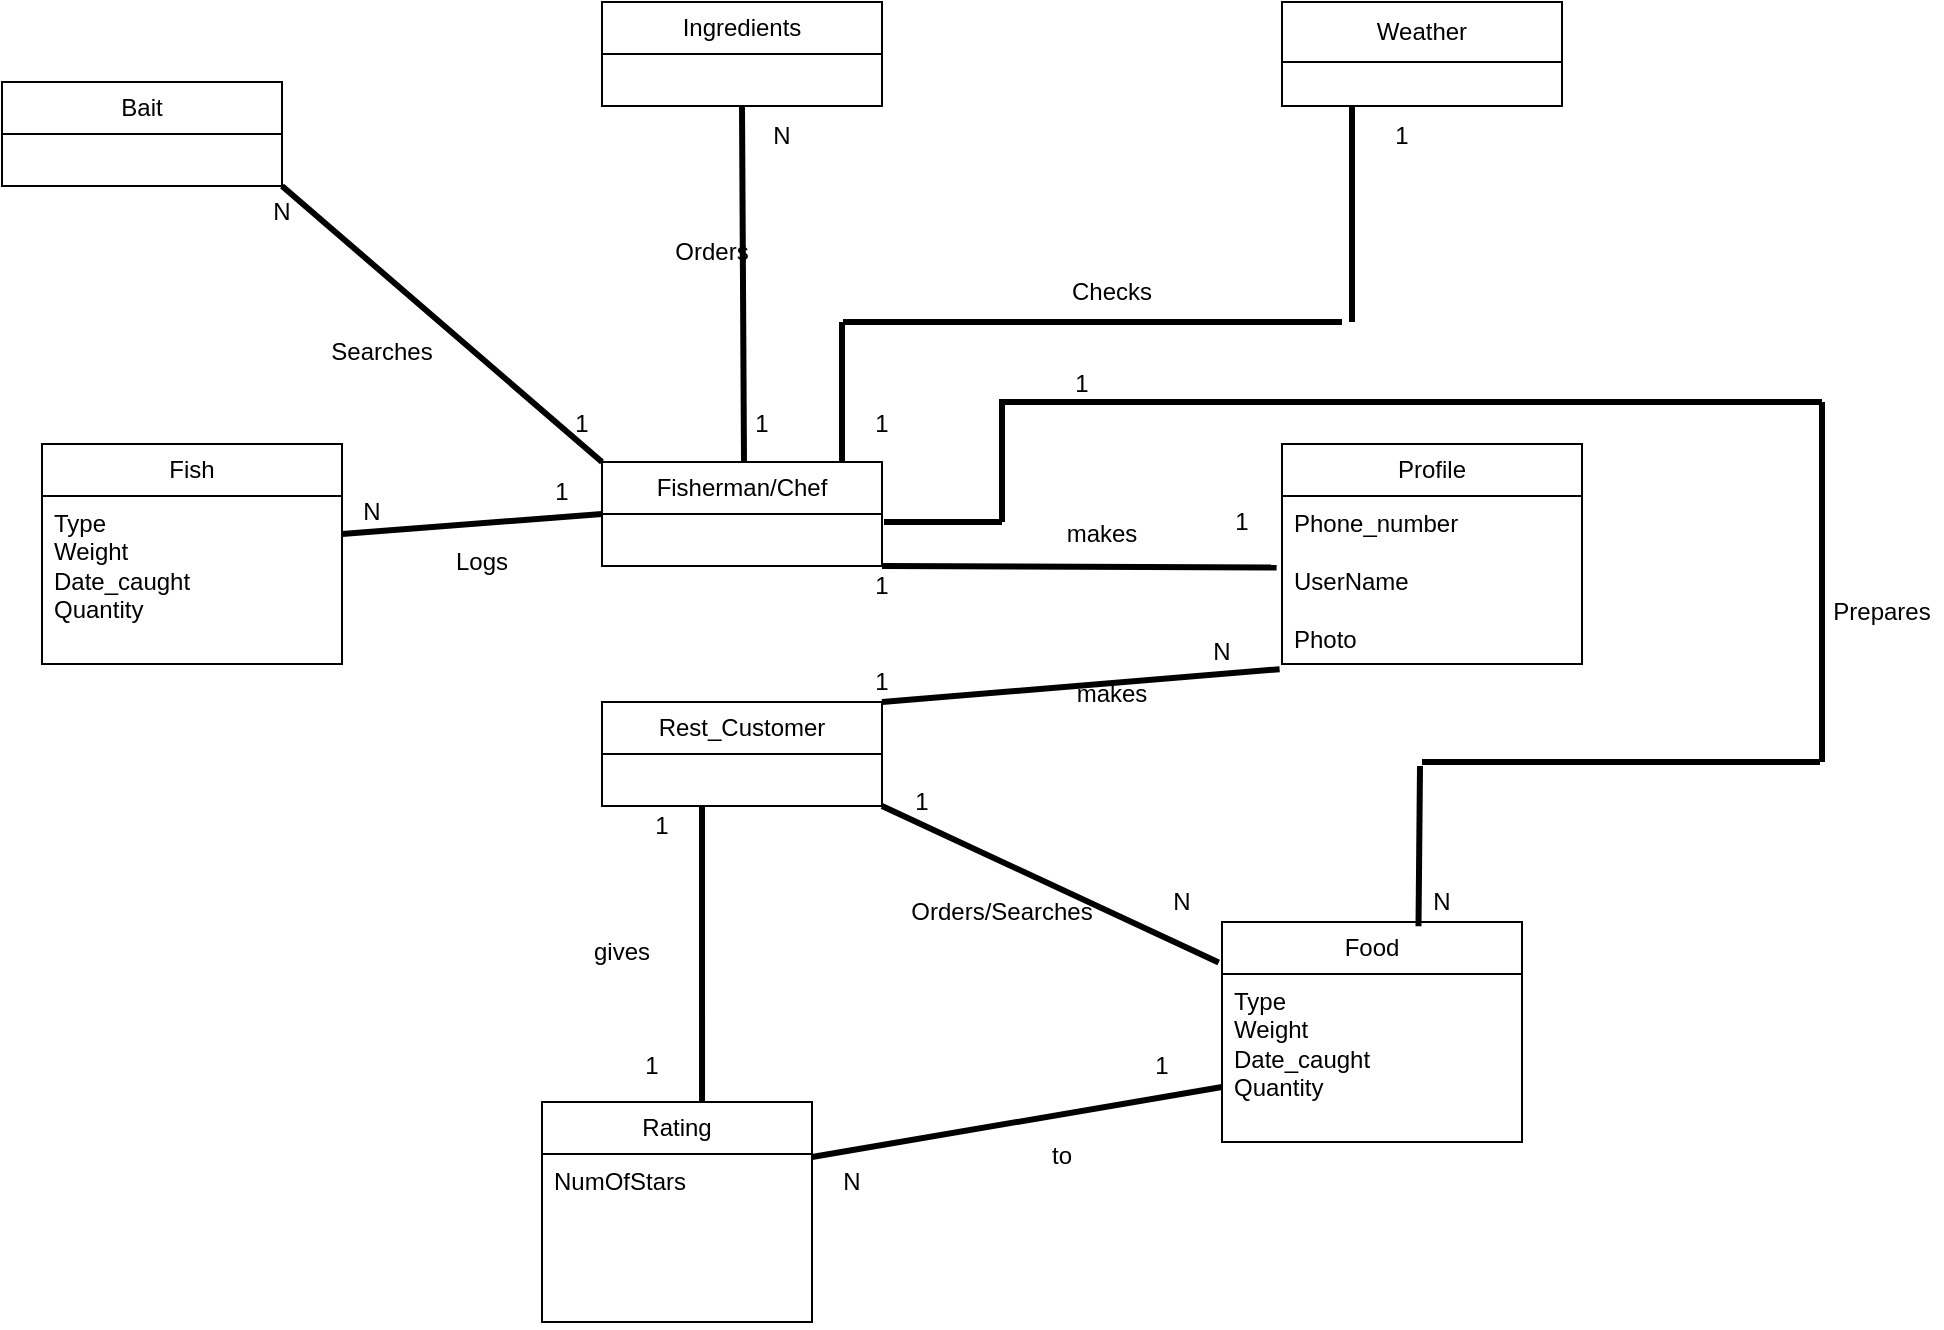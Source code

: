 <mxfile version="26.2.2">
  <diagram name="Page-1" id="0783ab3e-0a74-02c8-0abd-f7b4e66b4bec">
    <mxGraphModel dx="1044" dy="569" grid="1" gridSize="10" guides="1" tooltips="1" connect="1" arrows="1" fold="1" page="1" pageScale="1" pageWidth="850" pageHeight="1100" background="none" math="0" shadow="0">
      <root>
        <mxCell id="0" />
        <mxCell id="1" parent="0" />
        <mxCell id="9kzETTMTDvsTJWJQEYAj-15" value="Fisherman/Chef" style="swimlane;fontStyle=0;childLayout=stackLayout;horizontal=1;startSize=26;fillColor=none;horizontalStack=0;resizeParent=1;resizeParentMax=0;resizeLast=0;collapsible=1;marginBottom=0;whiteSpace=wrap;html=1;" vertex="1" parent="1">
          <mxGeometry x="350" y="480" width="140" height="52" as="geometry">
            <mxRectangle x="350" y="460" width="100" height="30" as="alternateBounds" />
          </mxGeometry>
        </mxCell>
        <mxCell id="9kzETTMTDvsTJWJQEYAj-19" value="Profile" style="swimlane;fontStyle=0;childLayout=stackLayout;horizontal=1;startSize=26;fillColor=none;horizontalStack=0;resizeParent=1;resizeParentMax=0;resizeLast=0;collapsible=1;marginBottom=0;whiteSpace=wrap;html=1;" vertex="1" parent="1">
          <mxGeometry x="690" y="471" width="150" height="110" as="geometry">
            <mxRectangle x="580" y="461" width="70" height="30" as="alternateBounds" />
          </mxGeometry>
        </mxCell>
        <mxCell id="9kzETTMTDvsTJWJQEYAj-21" value="&lt;div&gt;Phone_number&lt;/div&gt;&lt;div&gt;&lt;br&gt;&lt;/div&gt;&lt;div&gt;UserName&lt;/div&gt;&lt;div&gt;&lt;br&gt;&lt;/div&gt;&lt;div&gt;Photo&lt;/div&gt;" style="text;strokeColor=none;fillColor=none;align=left;verticalAlign=top;spacingLeft=4;spacingRight=4;overflow=hidden;rotatable=0;points=[[0,0.5],[1,0.5]];portConstraint=eastwest;whiteSpace=wrap;html=1;" vertex="1" parent="9kzETTMTDvsTJWJQEYAj-19">
          <mxGeometry y="26" width="150" height="84" as="geometry" />
        </mxCell>
        <mxCell id="9kzETTMTDvsTJWJQEYAj-25" value="" style="endArrow=none;startArrow=none;endFill=0;startFill=0;endSize=8;html=1;verticalAlign=bottom;labelBackgroundColor=none;strokeWidth=3;rounded=0;entryX=-0.018;entryY=0.425;entryDx=0;entryDy=0;entryPerimeter=0;exitX=1;exitY=1;exitDx=0;exitDy=0;" edge="1" parent="1" source="9kzETTMTDvsTJWJQEYAj-15" target="9kzETTMTDvsTJWJQEYAj-21">
          <mxGeometry width="160" relative="1" as="geometry">
            <mxPoint x="490" y="510" as="sourcePoint" />
            <mxPoint x="580" y="511.68" as="targetPoint" />
          </mxGeometry>
        </mxCell>
        <mxCell id="9kzETTMTDvsTJWJQEYAj-26" value="1" style="text;html=1;align=center;verticalAlign=middle;whiteSpace=wrap;rounded=0;" vertex="1" parent="1">
          <mxGeometry x="650" y="500" width="40" height="20" as="geometry" />
        </mxCell>
        <mxCell id="9kzETTMTDvsTJWJQEYAj-27" value="1" style="text;html=1;align=center;verticalAlign=middle;whiteSpace=wrap;rounded=0;" vertex="1" parent="1">
          <mxGeometry x="470" y="532" width="40" height="20" as="geometry" />
        </mxCell>
        <mxCell id="9kzETTMTDvsTJWJQEYAj-28" value="makes" style="text;html=1;align=center;verticalAlign=middle;whiteSpace=wrap;rounded=0;" vertex="1" parent="1">
          <mxGeometry x="570" y="501" width="60" height="30" as="geometry" />
        </mxCell>
        <mxCell id="9kzETTMTDvsTJWJQEYAj-29" value="Rest_Customer" style="swimlane;fontStyle=0;childLayout=stackLayout;horizontal=1;startSize=26;fillColor=none;horizontalStack=0;resizeParent=1;resizeParentMax=0;resizeLast=0;collapsible=1;marginBottom=0;whiteSpace=wrap;html=1;" vertex="1" parent="1">
          <mxGeometry x="350" y="600" width="140" height="52" as="geometry">
            <mxRectangle x="350" y="460" width="100" height="30" as="alternateBounds" />
          </mxGeometry>
        </mxCell>
        <mxCell id="9kzETTMTDvsTJWJQEYAj-30" value="" style="endArrow=none;startArrow=none;endFill=0;startFill=0;endSize=8;html=1;verticalAlign=bottom;labelBackgroundColor=none;strokeWidth=3;rounded=0;entryX=-0.008;entryY=1.031;entryDx=0;entryDy=0;entryPerimeter=0;exitX=1;exitY=0;exitDx=0;exitDy=0;" edge="1" parent="1" source="9kzETTMTDvsTJWJQEYAj-29" target="9kzETTMTDvsTJWJQEYAj-21">
          <mxGeometry width="160" relative="1" as="geometry">
            <mxPoint x="490" y="625.16" as="sourcePoint" />
            <mxPoint x="580" y="626.84" as="targetPoint" />
          </mxGeometry>
        </mxCell>
        <mxCell id="9kzETTMTDvsTJWJQEYAj-32" value="makes" style="text;html=1;align=center;verticalAlign=middle;whiteSpace=wrap;rounded=0;" vertex="1" parent="1">
          <mxGeometry x="580" y="581" width="50" height="29" as="geometry" />
        </mxCell>
        <mxCell id="9kzETTMTDvsTJWJQEYAj-33" value="1" style="text;html=1;align=center;verticalAlign=middle;whiteSpace=wrap;rounded=0;" vertex="1" parent="1">
          <mxGeometry x="470" y="580" width="40" height="20" as="geometry" />
        </mxCell>
        <mxCell id="9kzETTMTDvsTJWJQEYAj-34" value="N" style="text;html=1;align=center;verticalAlign=middle;whiteSpace=wrap;rounded=0;" vertex="1" parent="1">
          <mxGeometry x="630" y="560" width="60" height="30" as="geometry" />
        </mxCell>
        <mxCell id="9kzETTMTDvsTJWJQEYAj-35" value="" style="endArrow=none;startArrow=none;endFill=0;startFill=0;endSize=8;html=1;verticalAlign=bottom;labelBackgroundColor=none;strokeWidth=3;rounded=0;" edge="1" parent="1">
          <mxGeometry width="160" relative="1" as="geometry">
            <mxPoint x="470" y="480" as="sourcePoint" />
            <mxPoint x="470" y="410" as="targetPoint" />
          </mxGeometry>
        </mxCell>
        <mxCell id="9kzETTMTDvsTJWJQEYAj-36" value="" style="endArrow=none;startArrow=none;endFill=0;startFill=0;endSize=8;html=1;verticalAlign=bottom;labelBackgroundColor=none;strokeWidth=3;rounded=0;entryX=0;entryY=0.5;entryDx=0;entryDy=0;" edge="1" parent="1" target="9kzETTMTDvsTJWJQEYAj-15">
          <mxGeometry width="160" relative="1" as="geometry">
            <mxPoint x="220" y="516" as="sourcePoint" />
            <mxPoint x="299" y="420" as="targetPoint" />
            <Array as="points" />
          </mxGeometry>
        </mxCell>
        <mxCell id="9kzETTMTDvsTJWJQEYAj-37" value="Checks" style="text;html=1;align=center;verticalAlign=middle;whiteSpace=wrap;rounded=0;" vertex="1" parent="1">
          <mxGeometry x="575" y="380" width="60" height="30" as="geometry" />
        </mxCell>
        <mxCell id="9kzETTMTDvsTJWJQEYAj-38" value="Logs" style="text;html=1;align=center;verticalAlign=middle;whiteSpace=wrap;rounded=0;" vertex="1" parent="1">
          <mxGeometry x="270" y="520" width="40" height="20" as="geometry" />
        </mxCell>
        <mxCell id="9kzETTMTDvsTJWJQEYAj-41" value="1" style="text;html=1;align=center;verticalAlign=middle;whiteSpace=wrap;rounded=0;" vertex="1" parent="1">
          <mxGeometry x="300" y="480" width="60" height="30" as="geometry" />
        </mxCell>
        <mxCell id="9kzETTMTDvsTJWJQEYAj-42" value="N" style="text;html=1;align=center;verticalAlign=middle;whiteSpace=wrap;rounded=0;" vertex="1" parent="1">
          <mxGeometry x="220" y="490" width="30" height="30" as="geometry" />
        </mxCell>
        <mxCell id="9kzETTMTDvsTJWJQEYAj-43" value="Bait" style="swimlane;fontStyle=0;childLayout=stackLayout;horizontal=1;startSize=26;fillColor=none;horizontalStack=0;resizeParent=1;resizeParentMax=0;resizeLast=0;collapsible=1;marginBottom=0;whiteSpace=wrap;html=1;" vertex="1" parent="1">
          <mxGeometry x="50" y="290" width="140" height="52" as="geometry">
            <mxRectangle x="350" y="460" width="100" height="30" as="alternateBounds" />
          </mxGeometry>
        </mxCell>
        <mxCell id="9kzETTMTDvsTJWJQEYAj-45" value="" style="endArrow=none;startArrow=none;endFill=0;startFill=0;endSize=8;html=1;verticalAlign=bottom;labelBackgroundColor=none;strokeWidth=3;rounded=0;entryX=1;entryY=1;entryDx=0;entryDy=0;exitX=0;exitY=0;exitDx=0;exitDy=0;" edge="1" parent="1" source="9kzETTMTDvsTJWJQEYAj-15" target="9kzETTMTDvsTJWJQEYAj-43">
          <mxGeometry width="160" relative="1" as="geometry">
            <mxPoint x="410" y="480" as="sourcePoint" />
            <mxPoint x="489" y="384" as="targetPoint" />
          </mxGeometry>
        </mxCell>
        <mxCell id="9kzETTMTDvsTJWJQEYAj-46" value="1" style="text;html=1;align=center;verticalAlign=middle;whiteSpace=wrap;rounded=0;" vertex="1" parent="1">
          <mxGeometry x="320" y="451" width="40" height="20" as="geometry" />
        </mxCell>
        <mxCell id="9kzETTMTDvsTJWJQEYAj-48" value="N" style="text;html=1;align=center;verticalAlign=middle;whiteSpace=wrap;rounded=0;" vertex="1" parent="1">
          <mxGeometry x="170" y="350" width="40" height="10" as="geometry" />
        </mxCell>
        <mxCell id="9kzETTMTDvsTJWJQEYAj-49" value="Searches" style="text;html=1;align=center;verticalAlign=middle;whiteSpace=wrap;rounded=0;" vertex="1" parent="1">
          <mxGeometry x="210" y="410" width="60" height="30" as="geometry" />
        </mxCell>
        <mxCell id="9kzETTMTDvsTJWJQEYAj-50" value="Ingredients" style="swimlane;fontStyle=0;childLayout=stackLayout;horizontal=1;startSize=26;fillColor=none;horizontalStack=0;resizeParent=1;resizeParentMax=0;resizeLast=0;collapsible=1;marginBottom=0;whiteSpace=wrap;html=1;" vertex="1" parent="1">
          <mxGeometry x="350" y="250" width="140" height="52" as="geometry">
            <mxRectangle x="350" y="460" width="100" height="30" as="alternateBounds" />
          </mxGeometry>
        </mxCell>
        <mxCell id="9kzETTMTDvsTJWJQEYAj-52" value="" style="endArrow=none;startArrow=none;endFill=0;startFill=0;endSize=8;html=1;verticalAlign=bottom;labelBackgroundColor=none;strokeWidth=3;rounded=0;entryX=-0.008;entryY=1.031;entryDx=0;entryDy=0;entryPerimeter=0;exitX=-0.011;exitY=0.184;exitDx=0;exitDy=0;exitPerimeter=0;" edge="1" parent="1" source="9kzETTMTDvsTJWJQEYAj-69">
          <mxGeometry width="160" relative="1" as="geometry">
            <mxPoint x="640" y="730" as="sourcePoint" />
            <mxPoint x="490" y="652" as="targetPoint" />
          </mxGeometry>
        </mxCell>
        <mxCell id="9kzETTMTDvsTJWJQEYAj-53" value="N" style="text;html=1;align=center;verticalAlign=middle;whiteSpace=wrap;rounded=0;" vertex="1" parent="1">
          <mxGeometry x="620" y="690" width="40" height="20" as="geometry" />
        </mxCell>
        <mxCell id="9kzETTMTDvsTJWJQEYAj-55" value="1" style="text;html=1;align=center;verticalAlign=middle;whiteSpace=wrap;rounded=0;" vertex="1" parent="1">
          <mxGeometry x="490" y="640" width="40" height="20" as="geometry" />
        </mxCell>
        <mxCell id="9kzETTMTDvsTJWJQEYAj-56" value="Orders/Searches" style="text;html=1;align=center;verticalAlign=middle;whiteSpace=wrap;rounded=0;" vertex="1" parent="1">
          <mxGeometry x="520" y="690" width="60" height="30" as="geometry" />
        </mxCell>
        <mxCell id="9kzETTMTDvsTJWJQEYAj-58" value="" style="endArrow=none;startArrow=none;endFill=0;startFill=0;endSize=8;html=1;verticalAlign=bottom;labelBackgroundColor=none;strokeWidth=3;rounded=0;exitX=1;exitY=0.25;exitDx=0;exitDy=0;entryX=0;entryY=0.75;entryDx=0;entryDy=0;" edge="1" parent="1" source="9kzETTMTDvsTJWJQEYAj-95" target="9kzETTMTDvsTJWJQEYAj-69">
          <mxGeometry width="160" relative="1" as="geometry">
            <mxPoint x="460" y="792" as="sourcePoint" />
            <mxPoint x="670" y="778" as="targetPoint" />
          </mxGeometry>
        </mxCell>
        <mxCell id="9kzETTMTDvsTJWJQEYAj-59" value="to" style="text;html=1;align=center;verticalAlign=middle;whiteSpace=wrap;rounded=0;" vertex="1" parent="1">
          <mxGeometry x="550" y="812" width="60" height="30" as="geometry" />
        </mxCell>
        <mxCell id="9kzETTMTDvsTJWJQEYAj-60" value="" style="endArrow=none;startArrow=none;endFill=0;startFill=0;endSize=8;html=1;verticalAlign=bottom;labelBackgroundColor=none;strokeWidth=3;rounded=0;entryX=-0.008;entryY=1.031;entryDx=0;entryDy=0;entryPerimeter=0;exitX=0.643;exitY=0;exitDx=0;exitDy=0;exitPerimeter=0;" edge="1" parent="1">
          <mxGeometry width="160" relative="1" as="geometry">
            <mxPoint x="400.02" y="800" as="sourcePoint" />
            <mxPoint x="400" y="652" as="targetPoint" />
          </mxGeometry>
        </mxCell>
        <mxCell id="9kzETTMTDvsTJWJQEYAj-61" value="gives" style="text;html=1;align=center;verticalAlign=middle;whiteSpace=wrap;rounded=0;" vertex="1" parent="1">
          <mxGeometry x="330" y="710" width="60" height="30" as="geometry" />
        </mxCell>
        <mxCell id="9kzETTMTDvsTJWJQEYAj-63" value="1" style="text;html=1;align=center;verticalAlign=middle;whiteSpace=wrap;rounded=0;" vertex="1" parent="1">
          <mxGeometry x="360" y="652" width="40" height="20" as="geometry" />
        </mxCell>
        <mxCell id="9kzETTMTDvsTJWJQEYAj-64" value="1" style="text;html=1;align=center;verticalAlign=middle;whiteSpace=wrap;rounded=0;" vertex="1" parent="1">
          <mxGeometry x="355" y="772" width="40" height="20" as="geometry" />
        </mxCell>
        <mxCell id="9kzETTMTDvsTJWJQEYAj-65" value="1" style="text;html=1;align=center;verticalAlign=middle;whiteSpace=wrap;rounded=0;" vertex="1" parent="1">
          <mxGeometry x="610" y="772" width="40" height="20" as="geometry" />
        </mxCell>
        <mxCell id="9kzETTMTDvsTJWJQEYAj-67" value="Fish" style="swimlane;fontStyle=0;childLayout=stackLayout;horizontal=1;startSize=26;fillColor=none;horizontalStack=0;resizeParent=1;resizeParentMax=0;resizeLast=0;collapsible=1;marginBottom=0;whiteSpace=wrap;html=1;" vertex="1" parent="1">
          <mxGeometry x="70" y="471" width="150" height="110" as="geometry">
            <mxRectangle x="580" y="461" width="70" height="30" as="alternateBounds" />
          </mxGeometry>
        </mxCell>
        <mxCell id="9kzETTMTDvsTJWJQEYAj-68" value="&lt;div&gt;Type&lt;/div&gt;&lt;div&gt;Weight&lt;/div&gt;&lt;div&gt;Date_caught&lt;/div&gt;&lt;div&gt;Quantity&lt;/div&gt;" style="text;strokeColor=none;fillColor=none;align=left;verticalAlign=top;spacingLeft=4;spacingRight=4;overflow=hidden;rotatable=0;points=[[0,0.5],[1,0.5]];portConstraint=eastwest;whiteSpace=wrap;html=1;" vertex="1" parent="9kzETTMTDvsTJWJQEYAj-67">
          <mxGeometry y="26" width="150" height="84" as="geometry" />
        </mxCell>
        <mxCell id="9kzETTMTDvsTJWJQEYAj-69" value="&lt;div&gt;Food&lt;/div&gt;" style="swimlane;fontStyle=0;childLayout=stackLayout;horizontal=1;startSize=26;fillColor=none;horizontalStack=0;resizeParent=1;resizeParentMax=0;resizeLast=0;collapsible=1;marginBottom=0;whiteSpace=wrap;html=1;" vertex="1" parent="1">
          <mxGeometry x="660" y="710" width="150" height="110" as="geometry">
            <mxRectangle x="580" y="461" width="70" height="30" as="alternateBounds" />
          </mxGeometry>
        </mxCell>
        <mxCell id="9kzETTMTDvsTJWJQEYAj-70" value="&lt;div&gt;Type&lt;/div&gt;&lt;div&gt;Weight&lt;/div&gt;&lt;div&gt;Date_caught&lt;/div&gt;&lt;div&gt;Quantity&lt;/div&gt;" style="text;strokeColor=none;fillColor=none;align=left;verticalAlign=top;spacingLeft=4;spacingRight=4;overflow=hidden;rotatable=0;points=[[0,0.5],[1,0.5]];portConstraint=eastwest;whiteSpace=wrap;html=1;" vertex="1" parent="9kzETTMTDvsTJWJQEYAj-69">
          <mxGeometry y="26" width="150" height="84" as="geometry" />
        </mxCell>
        <mxCell id="9kzETTMTDvsTJWJQEYAj-73" value="N" style="text;html=1;align=center;verticalAlign=middle;whiteSpace=wrap;rounded=0;" vertex="1" parent="1">
          <mxGeometry x="455" y="830" width="40" height="20" as="geometry" />
        </mxCell>
        <mxCell id="9kzETTMTDvsTJWJQEYAj-76" value="" style="endArrow=none;startArrow=none;endFill=0;startFill=0;endSize=8;html=1;verticalAlign=bottom;labelBackgroundColor=none;strokeWidth=3;rounded=0;" edge="1" parent="1">
          <mxGeometry width="160" relative="1" as="geometry">
            <mxPoint x="550" y="480" as="sourcePoint" />
            <mxPoint x="960" y="450" as="targetPoint" />
            <Array as="points">
              <mxPoint x="550" y="450" />
            </Array>
          </mxGeometry>
        </mxCell>
        <mxCell id="9kzETTMTDvsTJWJQEYAj-77" value="" style="endArrow=none;startArrow=none;endFill=0;startFill=0;endSize=8;html=1;verticalAlign=bottom;labelBackgroundColor=none;strokeWidth=3;rounded=0;" edge="1" parent="1">
          <mxGeometry width="160" relative="1" as="geometry">
            <mxPoint x="960" y="630" as="sourcePoint" />
            <mxPoint x="960" y="450" as="targetPoint" />
            <Array as="points" />
          </mxGeometry>
        </mxCell>
        <mxCell id="9kzETTMTDvsTJWJQEYAj-78" value="Prepares" style="text;html=1;align=center;verticalAlign=middle;whiteSpace=wrap;rounded=0;" vertex="1" parent="1">
          <mxGeometry x="960" y="540" width="60" height="30" as="geometry" />
        </mxCell>
        <mxCell id="9kzETTMTDvsTJWJQEYAj-79" value="1" style="text;html=1;align=center;verticalAlign=middle;whiteSpace=wrap;rounded=0;" vertex="1" parent="1">
          <mxGeometry x="570" y="431" width="40" height="20" as="geometry" />
        </mxCell>
        <mxCell id="9kzETTMTDvsTJWJQEYAj-81" value="N " style="text;html=1;align=center;verticalAlign=middle;whiteSpace=wrap;rounded=0;" vertex="1" parent="1">
          <mxGeometry x="750" y="690" width="40" height="20" as="geometry" />
        </mxCell>
        <mxCell id="9kzETTMTDvsTJWJQEYAj-82" value="" style="endArrow=none;startArrow=none;endFill=0;startFill=0;endSize=8;html=1;verticalAlign=bottom;labelBackgroundColor=none;strokeWidth=3;rounded=0;entryX=-0.008;entryY=1.031;entryDx=0;entryDy=0;entryPerimeter=0;" edge="1" parent="1">
          <mxGeometry width="160" relative="1" as="geometry">
            <mxPoint x="760" y="630" as="sourcePoint" />
            <mxPoint x="959" y="630" as="targetPoint" />
          </mxGeometry>
        </mxCell>
        <mxCell id="9kzETTMTDvsTJWJQEYAj-83" value="" style="endArrow=none;startArrow=none;endFill=0;startFill=0;endSize=8;html=1;verticalAlign=bottom;labelBackgroundColor=none;strokeWidth=3;rounded=0;entryX=-0.008;entryY=1.031;entryDx=0;entryDy=0;entryPerimeter=0;exitX=0.655;exitY=0.019;exitDx=0;exitDy=0;exitPerimeter=0;" edge="1" parent="1" source="9kzETTMTDvsTJWJQEYAj-69">
          <mxGeometry width="160" relative="1" as="geometry">
            <mxPoint x="680" y="728" as="sourcePoint" />
            <mxPoint x="759" y="632" as="targetPoint" />
          </mxGeometry>
        </mxCell>
        <mxCell id="9kzETTMTDvsTJWJQEYAj-84" value="" style="endArrow=none;startArrow=none;endFill=0;startFill=0;endSize=8;html=1;verticalAlign=bottom;labelBackgroundColor=none;strokeWidth=3;rounded=0;entryX=0.5;entryY=1;entryDx=0;entryDy=0;" edge="1" parent="1" target="9kzETTMTDvsTJWJQEYAj-50">
          <mxGeometry width="160" relative="1" as="geometry">
            <mxPoint x="421" y="480" as="sourcePoint" />
            <mxPoint x="420" y="310" as="targetPoint" />
          </mxGeometry>
        </mxCell>
        <mxCell id="9kzETTMTDvsTJWJQEYAj-85" value="1" style="text;html=1;align=center;verticalAlign=middle;whiteSpace=wrap;rounded=0;" vertex="1" parent="1">
          <mxGeometry x="410" y="451" width="40" height="20" as="geometry" />
        </mxCell>
        <mxCell id="9kzETTMTDvsTJWJQEYAj-86" value="N" style="text;html=1;align=center;verticalAlign=middle;whiteSpace=wrap;rounded=0;" vertex="1" parent="1">
          <mxGeometry x="410" y="302" width="60" height="30" as="geometry" />
        </mxCell>
        <mxCell id="9kzETTMTDvsTJWJQEYAj-88" value="Weather" style="swimlane;fontStyle=0;childLayout=stackLayout;horizontal=1;startSize=30;fillColor=none;horizontalStack=0;resizeParent=1;resizeParentMax=0;resizeLast=0;collapsible=1;marginBottom=0;whiteSpace=wrap;html=1;" vertex="1" parent="1">
          <mxGeometry x="690" y="250" width="140" height="52" as="geometry">
            <mxRectangle x="350" y="460" width="100" height="30" as="alternateBounds" />
          </mxGeometry>
        </mxCell>
        <mxCell id="9kzETTMTDvsTJWJQEYAj-89" value="" style="endArrow=none;startArrow=none;endFill=0;startFill=0;endSize=8;html=1;verticalAlign=bottom;labelBackgroundColor=none;strokeWidth=3;rounded=0;" edge="1" parent="1">
          <mxGeometry width="160" relative="1" as="geometry">
            <mxPoint x="470.5" y="410" as="sourcePoint" />
            <mxPoint x="720" y="410" as="targetPoint" />
          </mxGeometry>
        </mxCell>
        <mxCell id="9kzETTMTDvsTJWJQEYAj-90" value="" style="endArrow=none;startArrow=none;endFill=0;startFill=0;endSize=8;html=1;verticalAlign=bottom;labelBackgroundColor=none;strokeWidth=3;rounded=0;" edge="1" parent="1">
          <mxGeometry width="160" relative="1" as="geometry">
            <mxPoint x="491" y="510" as="sourcePoint" />
            <mxPoint x="550" y="510" as="targetPoint" />
          </mxGeometry>
        </mxCell>
        <mxCell id="9kzETTMTDvsTJWJQEYAj-91" value="" style="endArrow=none;startArrow=none;endFill=0;startFill=0;endSize=8;html=1;verticalAlign=bottom;labelBackgroundColor=none;strokeWidth=3;rounded=0;" edge="1" parent="1">
          <mxGeometry width="160" relative="1" as="geometry">
            <mxPoint x="550" y="510" as="sourcePoint" />
            <mxPoint x="550" y="480" as="targetPoint" />
          </mxGeometry>
        </mxCell>
        <mxCell id="9kzETTMTDvsTJWJQEYAj-92" value="" style="endArrow=none;startArrow=none;endFill=0;startFill=0;endSize=8;html=1;verticalAlign=bottom;labelBackgroundColor=none;strokeWidth=3;rounded=0;entryX=0.25;entryY=1;entryDx=0;entryDy=0;" edge="1" parent="1" target="9kzETTMTDvsTJWJQEYAj-88">
          <mxGeometry width="160" relative="1" as="geometry">
            <mxPoint x="725" y="410" as="sourcePoint" />
            <mxPoint x="804.5" y="314" as="targetPoint" />
          </mxGeometry>
        </mxCell>
        <mxCell id="9kzETTMTDvsTJWJQEYAj-94" value="Orders" style="text;html=1;align=center;verticalAlign=middle;whiteSpace=wrap;rounded=0;" vertex="1" parent="1">
          <mxGeometry x="375" y="360" width="60" height="30" as="geometry" />
        </mxCell>
        <mxCell id="9kzETTMTDvsTJWJQEYAj-95" value="Rating" style="swimlane;fontStyle=0;childLayout=stackLayout;horizontal=1;startSize=26;fillColor=none;horizontalStack=0;resizeParent=1;resizeParentMax=0;resizeLast=0;collapsible=1;marginBottom=0;whiteSpace=wrap;html=1;" vertex="1" parent="1">
          <mxGeometry x="320" y="800" width="135" height="110" as="geometry">
            <mxRectangle x="580" y="461" width="70" height="30" as="alternateBounds" />
          </mxGeometry>
        </mxCell>
        <mxCell id="9kzETTMTDvsTJWJQEYAj-96" value="NumOfStars" style="text;strokeColor=none;fillColor=none;align=left;verticalAlign=top;spacingLeft=4;spacingRight=4;overflow=hidden;rotatable=0;points=[[0,0.5],[1,0.5]];portConstraint=eastwest;whiteSpace=wrap;html=1;" vertex="1" parent="9kzETTMTDvsTJWJQEYAj-95">
          <mxGeometry y="26" width="135" height="84" as="geometry" />
        </mxCell>
        <mxCell id="9kzETTMTDvsTJWJQEYAj-97" value="1" style="text;html=1;align=center;verticalAlign=middle;whiteSpace=wrap;rounded=0;" vertex="1" parent="1">
          <mxGeometry x="470" y="451" width="40" height="20" as="geometry" />
        </mxCell>
        <mxCell id="9kzETTMTDvsTJWJQEYAj-98" value="1" style="text;html=1;align=center;verticalAlign=middle;whiteSpace=wrap;rounded=0;" vertex="1" parent="1">
          <mxGeometry x="730" y="307" width="40" height="20" as="geometry" />
        </mxCell>
      </root>
    </mxGraphModel>
  </diagram>
</mxfile>
